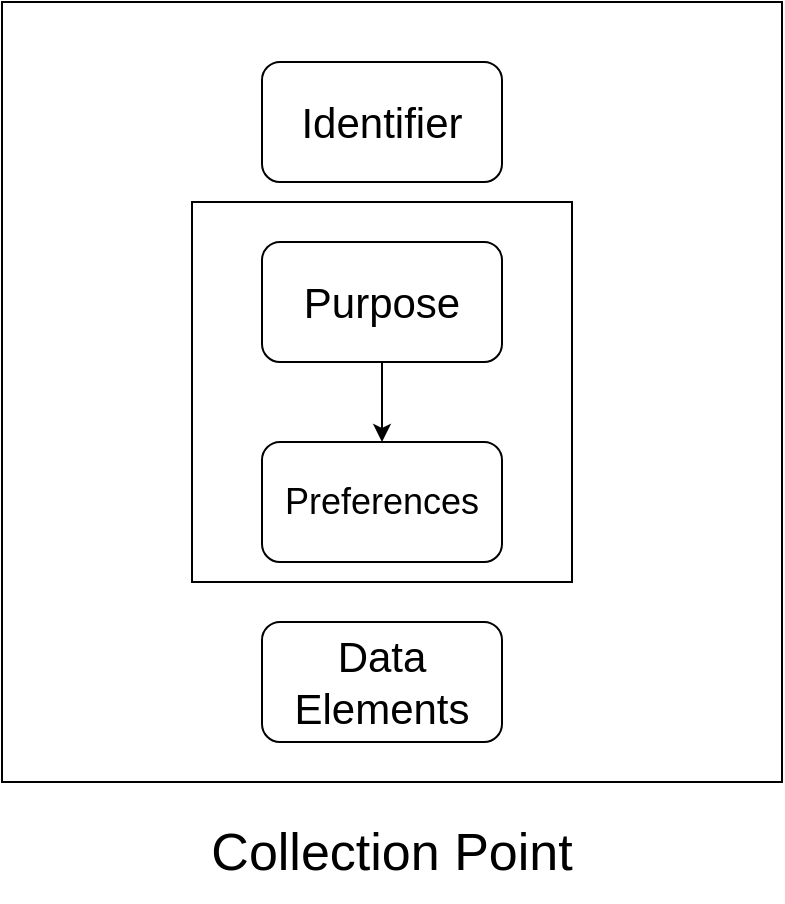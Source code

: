 <mxfile version="24.7.7">
  <diagram name="Page-1" id="T8cAJCrNwcRAkdu-0ZFn">
    <mxGraphModel dx="1050" dy="596" grid="1" gridSize="10" guides="1" tooltips="1" connect="1" arrows="1" fold="1" page="1" pageScale="1" pageWidth="850" pageHeight="1100" math="0" shadow="0">
      <root>
        <mxCell id="0" />
        <mxCell id="1" parent="0" />
        <mxCell id="7Iob1RZWJFsLRwJdnGMj-3" value="" style="whiteSpace=wrap;html=1;aspect=fixed;" vertex="1" parent="1">
          <mxGeometry x="210" y="80" width="390" height="390" as="geometry" />
        </mxCell>
        <mxCell id="7Iob1RZWJFsLRwJdnGMj-4" value="&lt;font style=&quot;font-size: 21px;&quot;&gt;Identifier&lt;/font&gt;" style="rounded=1;whiteSpace=wrap;html=1;" vertex="1" parent="1">
          <mxGeometry x="340" y="110" width="120" height="60" as="geometry" />
        </mxCell>
        <mxCell id="7Iob1RZWJFsLRwJdnGMj-7" value="" style="whiteSpace=wrap;html=1;aspect=fixed;" vertex="1" parent="1">
          <mxGeometry x="305" y="180" width="190" height="190" as="geometry" />
        </mxCell>
        <mxCell id="7Iob1RZWJFsLRwJdnGMj-9" value="" style="edgeStyle=orthogonalEdgeStyle;rounded=0;orthogonalLoop=1;jettySize=auto;html=1;" edge="1" parent="1" source="7Iob1RZWJFsLRwJdnGMj-6" target="7Iob1RZWJFsLRwJdnGMj-8">
          <mxGeometry relative="1" as="geometry" />
        </mxCell>
        <mxCell id="7Iob1RZWJFsLRwJdnGMj-6" value="&lt;font style=&quot;font-size: 21px;&quot;&gt;Purpose&lt;/font&gt;" style="rounded=1;whiteSpace=wrap;html=1;" vertex="1" parent="1">
          <mxGeometry x="340" y="200" width="120" height="60" as="geometry" />
        </mxCell>
        <mxCell id="7Iob1RZWJFsLRwJdnGMj-8" value="&lt;font style=&quot;font-size: 18px;&quot;&gt;Preferences&lt;/font&gt;" style="rounded=1;whiteSpace=wrap;html=1;" vertex="1" parent="1">
          <mxGeometry x="340" y="300" width="120" height="60" as="geometry" />
        </mxCell>
        <mxCell id="7Iob1RZWJFsLRwJdnGMj-10" value="&lt;font style=&quot;font-size: 21px;&quot;&gt;Data Elements&lt;/font&gt;" style="rounded=1;whiteSpace=wrap;html=1;" vertex="1" parent="1">
          <mxGeometry x="340" y="390" width="120" height="60" as="geometry" />
        </mxCell>
        <mxCell id="7Iob1RZWJFsLRwJdnGMj-11" value="&lt;font style=&quot;font-size: 26px;&quot;&gt;Collection Point&lt;/font&gt;" style="text;html=1;align=center;verticalAlign=middle;whiteSpace=wrap;rounded=0;" vertex="1" parent="1">
          <mxGeometry x="270" y="480" width="270" height="50" as="geometry" />
        </mxCell>
      </root>
    </mxGraphModel>
  </diagram>
</mxfile>
